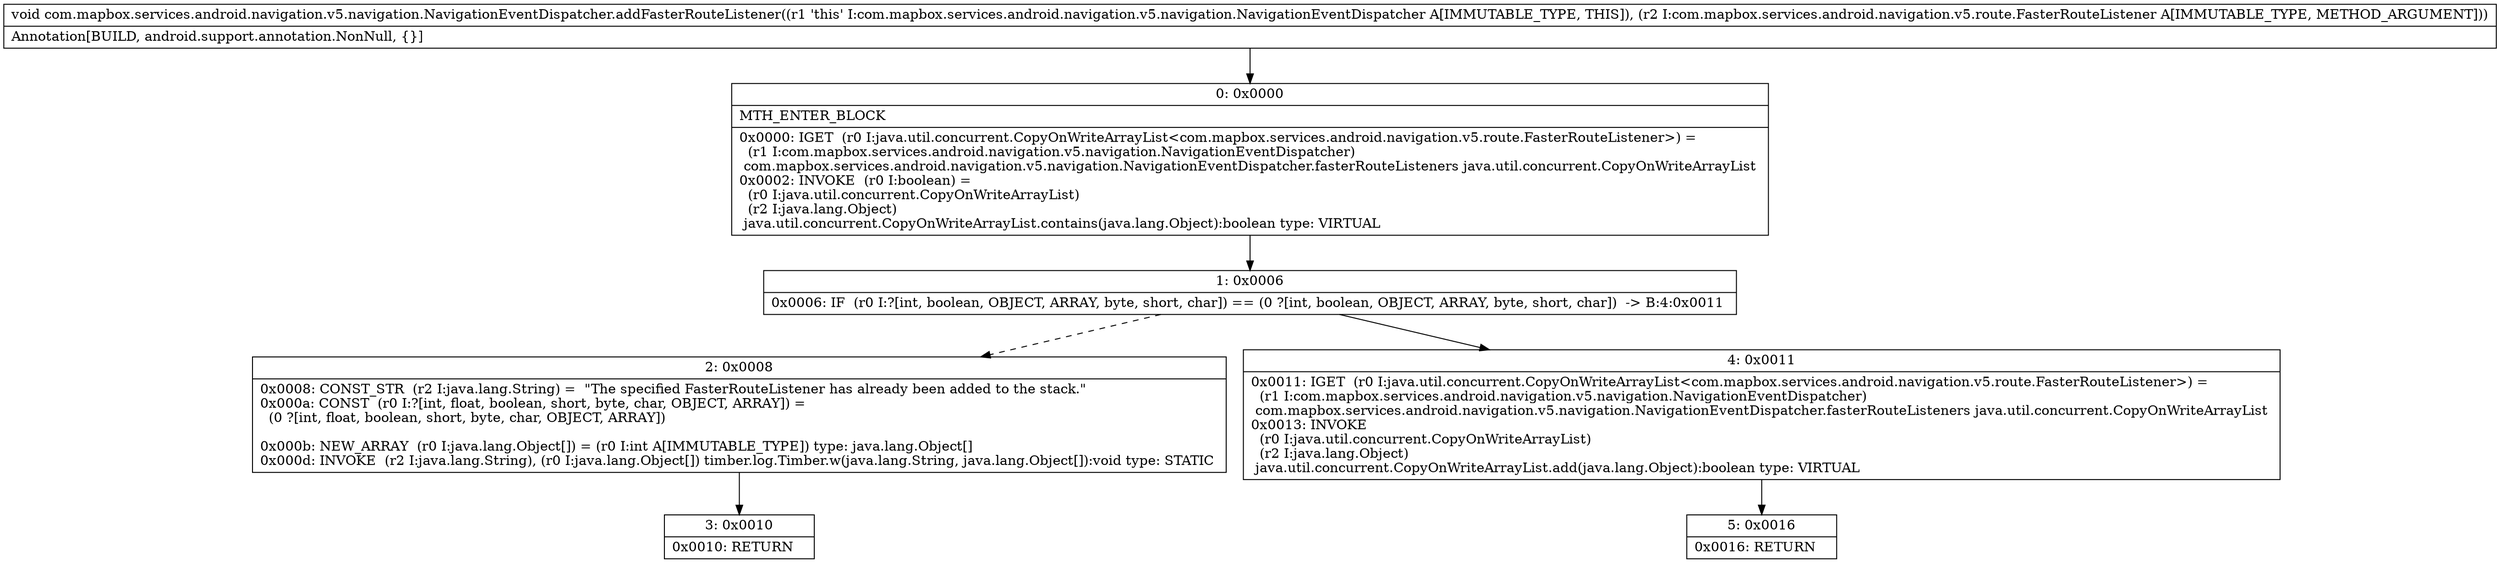 digraph "CFG forcom.mapbox.services.android.navigation.v5.navigation.NavigationEventDispatcher.addFasterRouteListener(Lcom\/mapbox\/services\/android\/navigation\/v5\/route\/FasterRouteListener;)V" {
Node_0 [shape=record,label="{0\:\ 0x0000|MTH_ENTER_BLOCK\l|0x0000: IGET  (r0 I:java.util.concurrent.CopyOnWriteArrayList\<com.mapbox.services.android.navigation.v5.route.FasterRouteListener\>) = \l  (r1 I:com.mapbox.services.android.navigation.v5.navigation.NavigationEventDispatcher)\l com.mapbox.services.android.navigation.v5.navigation.NavigationEventDispatcher.fasterRouteListeners java.util.concurrent.CopyOnWriteArrayList \l0x0002: INVOKE  (r0 I:boolean) = \l  (r0 I:java.util.concurrent.CopyOnWriteArrayList)\l  (r2 I:java.lang.Object)\l java.util.concurrent.CopyOnWriteArrayList.contains(java.lang.Object):boolean type: VIRTUAL \l}"];
Node_1 [shape=record,label="{1\:\ 0x0006|0x0006: IF  (r0 I:?[int, boolean, OBJECT, ARRAY, byte, short, char]) == (0 ?[int, boolean, OBJECT, ARRAY, byte, short, char])  \-\> B:4:0x0011 \l}"];
Node_2 [shape=record,label="{2\:\ 0x0008|0x0008: CONST_STR  (r2 I:java.lang.String) =  \"The specified FasterRouteListener has already been added to the stack.\" \l0x000a: CONST  (r0 I:?[int, float, boolean, short, byte, char, OBJECT, ARRAY]) = \l  (0 ?[int, float, boolean, short, byte, char, OBJECT, ARRAY])\l \l0x000b: NEW_ARRAY  (r0 I:java.lang.Object[]) = (r0 I:int A[IMMUTABLE_TYPE]) type: java.lang.Object[] \l0x000d: INVOKE  (r2 I:java.lang.String), (r0 I:java.lang.Object[]) timber.log.Timber.w(java.lang.String, java.lang.Object[]):void type: STATIC \l}"];
Node_3 [shape=record,label="{3\:\ 0x0010|0x0010: RETURN   \l}"];
Node_4 [shape=record,label="{4\:\ 0x0011|0x0011: IGET  (r0 I:java.util.concurrent.CopyOnWriteArrayList\<com.mapbox.services.android.navigation.v5.route.FasterRouteListener\>) = \l  (r1 I:com.mapbox.services.android.navigation.v5.navigation.NavigationEventDispatcher)\l com.mapbox.services.android.navigation.v5.navigation.NavigationEventDispatcher.fasterRouteListeners java.util.concurrent.CopyOnWriteArrayList \l0x0013: INVOKE  \l  (r0 I:java.util.concurrent.CopyOnWriteArrayList)\l  (r2 I:java.lang.Object)\l java.util.concurrent.CopyOnWriteArrayList.add(java.lang.Object):boolean type: VIRTUAL \l}"];
Node_5 [shape=record,label="{5\:\ 0x0016|0x0016: RETURN   \l}"];
MethodNode[shape=record,label="{void com.mapbox.services.android.navigation.v5.navigation.NavigationEventDispatcher.addFasterRouteListener((r1 'this' I:com.mapbox.services.android.navigation.v5.navigation.NavigationEventDispatcher A[IMMUTABLE_TYPE, THIS]), (r2 I:com.mapbox.services.android.navigation.v5.route.FasterRouteListener A[IMMUTABLE_TYPE, METHOD_ARGUMENT]))  | Annotation[BUILD, android.support.annotation.NonNull, \{\}]\l}"];
MethodNode -> Node_0;
Node_0 -> Node_1;
Node_1 -> Node_2[style=dashed];
Node_1 -> Node_4;
Node_2 -> Node_3;
Node_4 -> Node_5;
}

